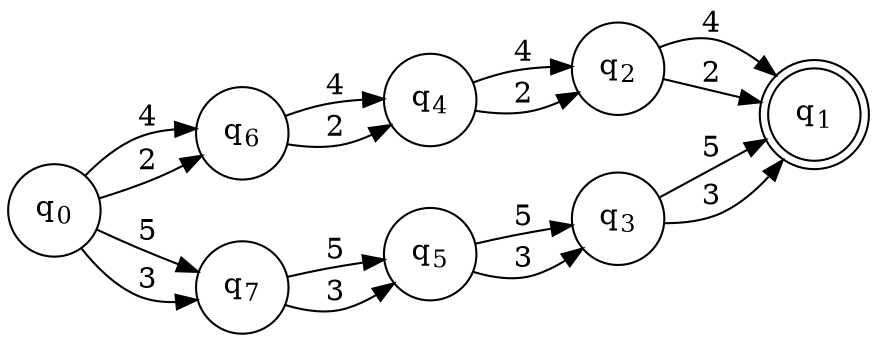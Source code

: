 digraph DFA {
  rankdir = LR;
  "q1" [shape=doublecircle, label=<q<sub>1</sub>>];
  "q0" [shape=circle, label=<q<sub>0</sub>>];
  "q0" -> "q6" [label="4"]
  "q0" -> "q7" [label="5"]
  "q0" -> "q6" [label="2"]
  "q0" -> "q7" [label="3"]
  "q2" [shape=circle, label=<q<sub>2</sub>>];
  "q2" -> "q1" [label="4"]
  "q2" -> "q1" [label="2"]
  "q3" [shape=circle, label=<q<sub>3</sub>>];
  "q3" -> "q1" [label="5"]
  "q3" -> "q1" [label="3"]
  "q4" [shape=circle, label=<q<sub>4</sub>>];
  "q4" -> "q2" [label="4"]
  "q4" -> "q2" [label="2"]
  "q5" [shape=circle, label=<q<sub>5</sub>>];
  "q5" -> "q3" [label="5"]
  "q5" -> "q3" [label="3"]
  "q6" [shape=circle, label=<q<sub>6</sub>>];
  "q6" -> "q4" [label="4"]
  "q6" -> "q4" [label="2"]
  "q7" [shape=circle, label=<q<sub>7</sub>>];
  "q7" -> "q5" [label="5"]
  "q7" -> "q5" [label="3"]
}
